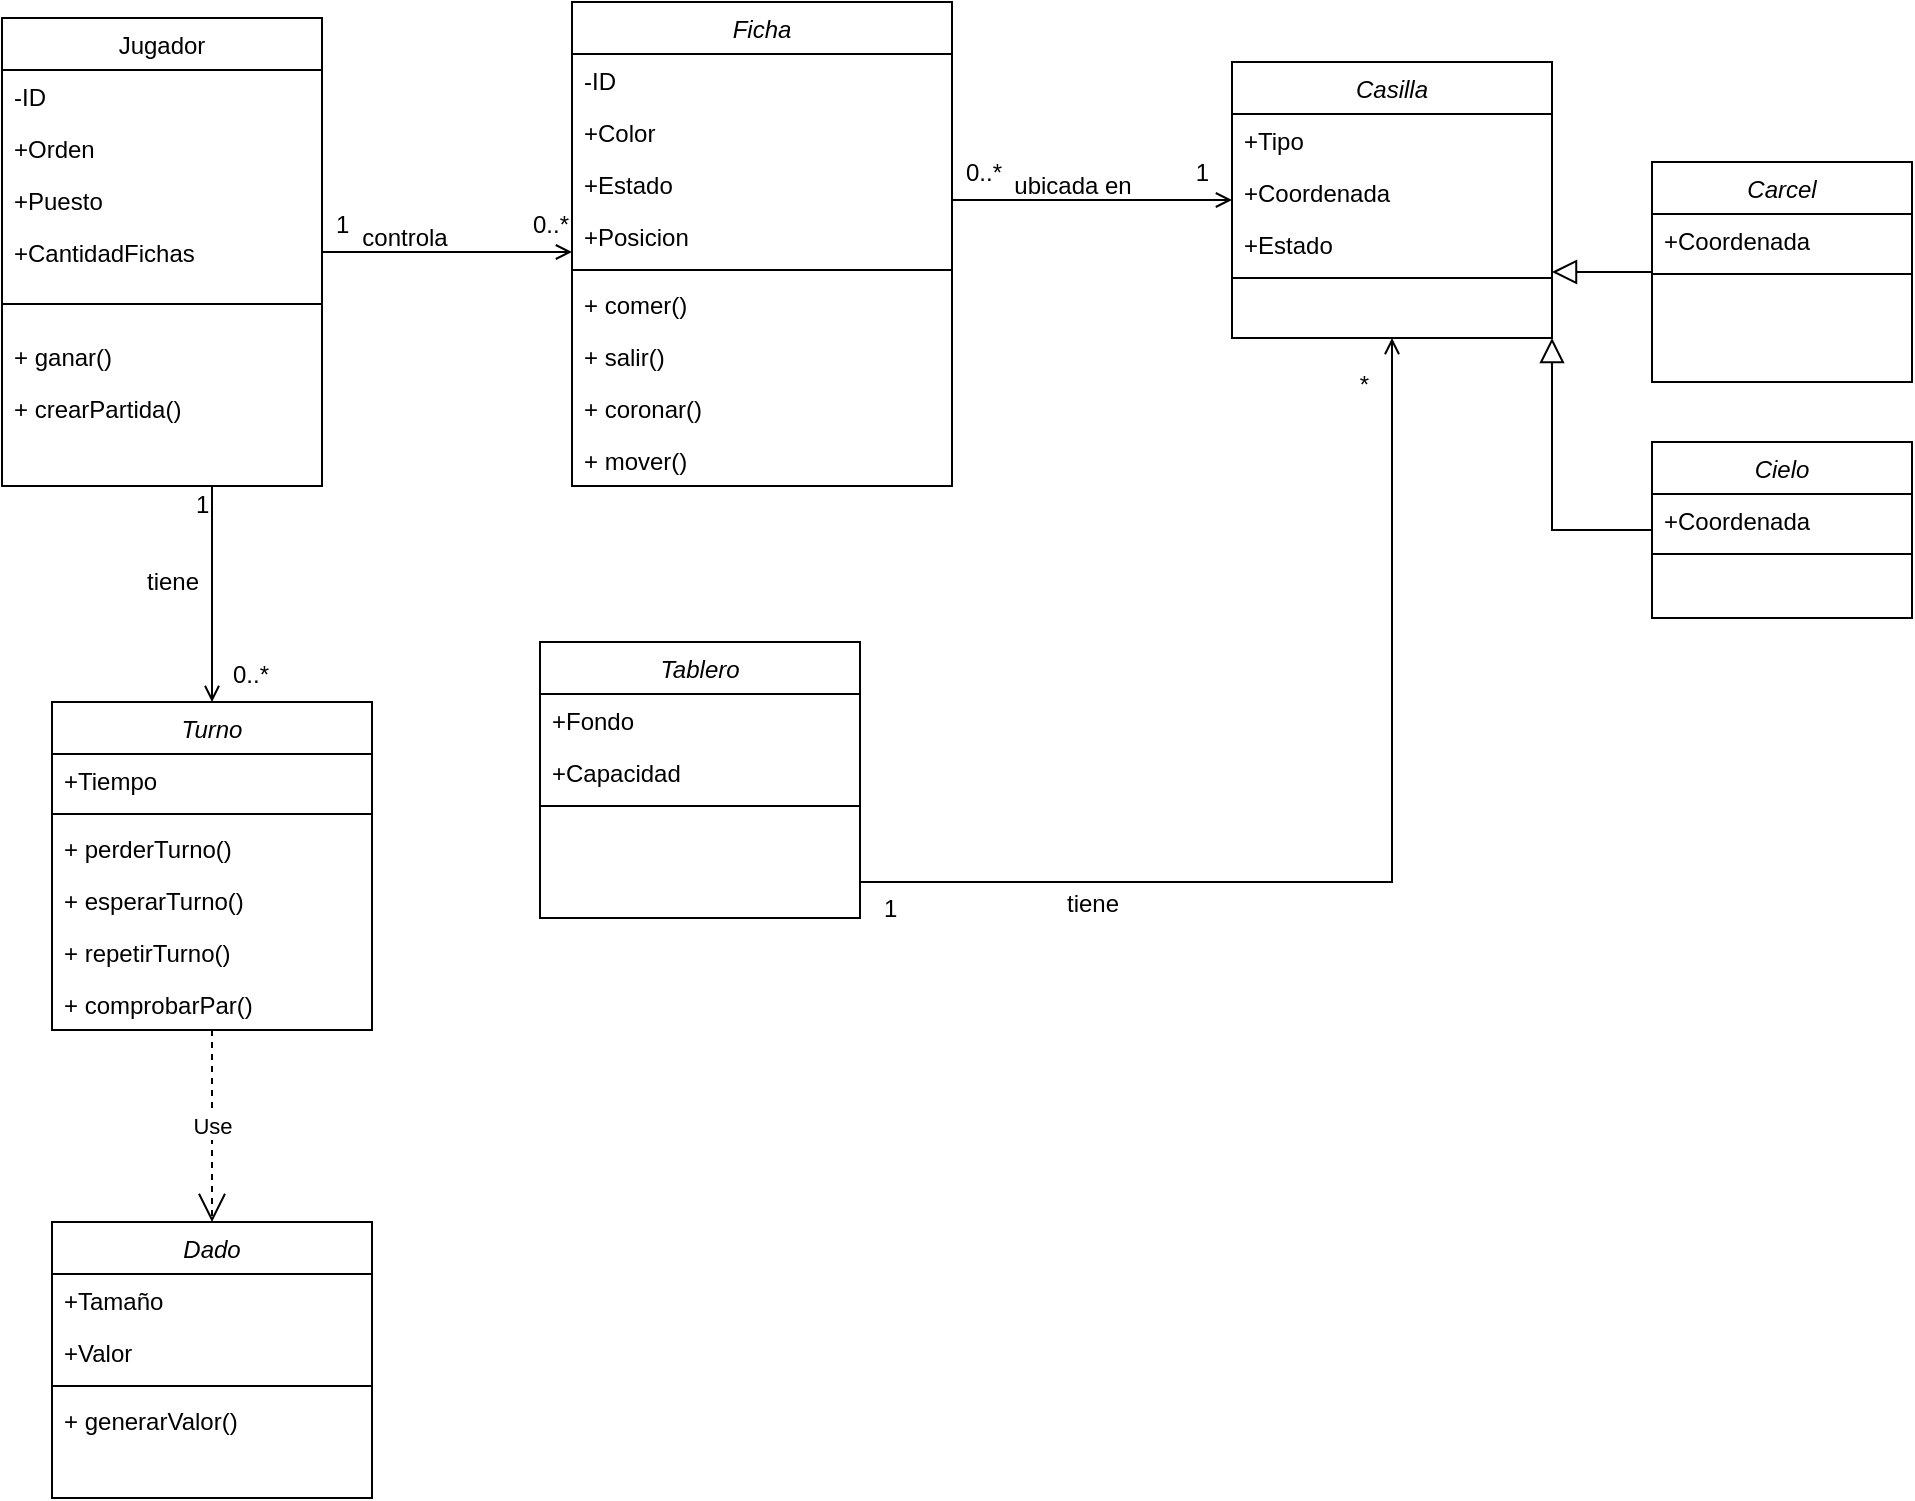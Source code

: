 <mxfile version="21.3.8" type="github">
  <diagram id="C5RBs43oDa-KdzZeNtuy" name="Page-1">
    <mxGraphModel dx="980" dy="566" grid="1" gridSize="10" guides="1" tooltips="1" connect="1" arrows="1" fold="1" page="1" pageScale="1" pageWidth="827" pageHeight="1169" math="0" shadow="0">
      <root>
        <mxCell id="WIyWlLk6GJQsqaUBKTNV-0" />
        <mxCell id="WIyWlLk6GJQsqaUBKTNV-1" parent="WIyWlLk6GJQsqaUBKTNV-0" />
        <mxCell id="zkfFHV4jXpPFQw0GAbJ--0" value="Ficha&#xa;" style="swimlane;fontStyle=2;align=center;verticalAlign=top;childLayout=stackLayout;horizontal=1;startSize=26;horizontalStack=0;resizeParent=1;resizeLast=0;collapsible=1;marginBottom=0;rounded=0;shadow=0;strokeWidth=1;" parent="WIyWlLk6GJQsqaUBKTNV-1" vertex="1">
          <mxGeometry x="350" y="10" width="190" height="242" as="geometry">
            <mxRectangle x="230" y="140" width="160" height="26" as="alternateBounds" />
          </mxGeometry>
        </mxCell>
        <mxCell id="zkfFHV4jXpPFQw0GAbJ--1" value="-ID" style="text;align=left;verticalAlign=top;spacingLeft=4;spacingRight=4;overflow=hidden;rotatable=0;points=[[0,0.5],[1,0.5]];portConstraint=eastwest;" parent="zkfFHV4jXpPFQw0GAbJ--0" vertex="1">
          <mxGeometry y="26" width="190" height="26" as="geometry" />
        </mxCell>
        <mxCell id="zkfFHV4jXpPFQw0GAbJ--2" value="+Color" style="text;align=left;verticalAlign=top;spacingLeft=4;spacingRight=4;overflow=hidden;rotatable=0;points=[[0,0.5],[1,0.5]];portConstraint=eastwest;rounded=0;shadow=0;html=0;" parent="zkfFHV4jXpPFQw0GAbJ--0" vertex="1">
          <mxGeometry y="52" width="190" height="26" as="geometry" />
        </mxCell>
        <mxCell id="zkfFHV4jXpPFQw0GAbJ--3" value="+Estado&#xa;" style="text;align=left;verticalAlign=top;spacingLeft=4;spacingRight=4;overflow=hidden;rotatable=0;points=[[0,0.5],[1,0.5]];portConstraint=eastwest;rounded=0;shadow=0;html=0;" parent="zkfFHV4jXpPFQw0GAbJ--0" vertex="1">
          <mxGeometry y="78" width="190" height="26" as="geometry" />
        </mxCell>
        <mxCell id="HHYLtAwQZGjJ2kFpvZbQ-45" value="+Posicion" style="text;strokeColor=none;fillColor=none;align=left;verticalAlign=top;spacingLeft=4;spacingRight=4;overflow=hidden;rotatable=0;points=[[0,0.5],[1,0.5]];portConstraint=eastwest;whiteSpace=wrap;html=1;" parent="zkfFHV4jXpPFQw0GAbJ--0" vertex="1">
          <mxGeometry y="104" width="190" height="26" as="geometry" />
        </mxCell>
        <mxCell id="zkfFHV4jXpPFQw0GAbJ--4" value="" style="line;html=1;strokeWidth=1;align=left;verticalAlign=middle;spacingTop=-1;spacingLeft=3;spacingRight=3;rotatable=0;labelPosition=right;points=[];portConstraint=eastwest;" parent="zkfFHV4jXpPFQw0GAbJ--0" vertex="1">
          <mxGeometry y="130" width="190" height="8" as="geometry" />
        </mxCell>
        <mxCell id="HHYLtAwQZGjJ2kFpvZbQ-46" value="+ comer()&lt;br&gt;" style="text;strokeColor=none;fillColor=none;align=left;verticalAlign=top;spacingLeft=4;spacingRight=4;overflow=hidden;rotatable=0;points=[[0,0.5],[1,0.5]];portConstraint=eastwest;whiteSpace=wrap;html=1;" parent="zkfFHV4jXpPFQw0GAbJ--0" vertex="1">
          <mxGeometry y="138" width="190" height="26" as="geometry" />
        </mxCell>
        <mxCell id="HHYLtAwQZGjJ2kFpvZbQ-47" value="+ salir()" style="text;strokeColor=none;fillColor=none;align=left;verticalAlign=top;spacingLeft=4;spacingRight=4;overflow=hidden;rotatable=0;points=[[0,0.5],[1,0.5]];portConstraint=eastwest;whiteSpace=wrap;html=1;" parent="zkfFHV4jXpPFQw0GAbJ--0" vertex="1">
          <mxGeometry y="164" width="190" height="26" as="geometry" />
        </mxCell>
        <mxCell id="HHYLtAwQZGjJ2kFpvZbQ-59" value="+ coronar()" style="text;strokeColor=none;fillColor=none;align=left;verticalAlign=top;spacingLeft=4;spacingRight=4;overflow=hidden;rotatable=0;points=[[0,0.5],[1,0.5]];portConstraint=eastwest;whiteSpace=wrap;html=1;" parent="zkfFHV4jXpPFQw0GAbJ--0" vertex="1">
          <mxGeometry y="190" width="190" height="26" as="geometry" />
        </mxCell>
        <mxCell id="HHYLtAwQZGjJ2kFpvZbQ-60" value="+ mover()" style="text;strokeColor=none;fillColor=none;align=left;verticalAlign=top;spacingLeft=4;spacingRight=4;overflow=hidden;rotatable=0;points=[[0,0.5],[1,0.5]];portConstraint=eastwest;whiteSpace=wrap;html=1;" parent="zkfFHV4jXpPFQw0GAbJ--0" vertex="1">
          <mxGeometry y="216" width="190" height="26" as="geometry" />
        </mxCell>
        <mxCell id="zkfFHV4jXpPFQw0GAbJ--16" value="" style="endArrow=block;endSize=10;endFill=0;shadow=0;strokeWidth=1;rounded=0;edgeStyle=elbowEdgeStyle;elbow=vertical;" parent="WIyWlLk6GJQsqaUBKTNV-1" source="HHYLtAwQZGjJ2kFpvZbQ-19" target="HHYLtAwQZGjJ2kFpvZbQ-1" edge="1">
          <mxGeometry width="160" relative="1" as="geometry">
            <mxPoint x="600" y="430" as="sourcePoint" />
            <mxPoint x="919.5" y="340" as="targetPoint" />
            <Array as="points">
              <mxPoint x="840" y="170" />
              <mxPoint x="660" y="560" />
              <mxPoint x="630" y="570" />
              <mxPoint x="600" y="500" />
              <mxPoint x="860" y="220" />
            </Array>
          </mxGeometry>
        </mxCell>
        <mxCell id="zkfFHV4jXpPFQw0GAbJ--17" value="Jugador" style="swimlane;fontStyle=0;align=center;verticalAlign=top;childLayout=stackLayout;horizontal=1;startSize=26;horizontalStack=0;resizeParent=1;resizeLast=0;collapsible=1;marginBottom=0;rounded=0;shadow=0;strokeWidth=1;" parent="WIyWlLk6GJQsqaUBKTNV-1" vertex="1">
          <mxGeometry x="65" y="18" width="160" height="234" as="geometry">
            <mxRectangle x="550" y="140" width="160" height="26" as="alternateBounds" />
          </mxGeometry>
        </mxCell>
        <mxCell id="zkfFHV4jXpPFQw0GAbJ--18" value="-ID    &#xa;" style="text;align=left;verticalAlign=top;spacingLeft=4;spacingRight=4;overflow=hidden;rotatable=0;points=[[0,0.5],[1,0.5]];portConstraint=eastwest;" parent="zkfFHV4jXpPFQw0GAbJ--17" vertex="1">
          <mxGeometry y="26" width="160" height="26" as="geometry" />
        </mxCell>
        <mxCell id="zkfFHV4jXpPFQw0GAbJ--19" value="+Orden    " style="text;align=left;verticalAlign=top;spacingLeft=4;spacingRight=4;overflow=hidden;rotatable=0;points=[[0,0.5],[1,0.5]];portConstraint=eastwest;rounded=0;shadow=0;html=0;" parent="zkfFHV4jXpPFQw0GAbJ--17" vertex="1">
          <mxGeometry y="52" width="160" height="26" as="geometry" />
        </mxCell>
        <mxCell id="zkfFHV4jXpPFQw0GAbJ--20" value="+Puesto" style="text;align=left;verticalAlign=top;spacingLeft=4;spacingRight=4;overflow=hidden;rotatable=0;points=[[0,0.5],[1,0.5]];portConstraint=eastwest;rounded=0;shadow=0;html=0;" parent="zkfFHV4jXpPFQw0GAbJ--17" vertex="1">
          <mxGeometry y="78" width="160" height="26" as="geometry" />
        </mxCell>
        <mxCell id="HHYLtAwQZGjJ2kFpvZbQ-41" value="+CantidadFichas" style="text;strokeColor=none;fillColor=none;align=left;verticalAlign=top;spacingLeft=4;spacingRight=4;overflow=hidden;rotatable=0;points=[[0,0.5],[1,0.5]];portConstraint=eastwest;whiteSpace=wrap;html=1;" parent="zkfFHV4jXpPFQw0GAbJ--17" vertex="1">
          <mxGeometry y="104" width="160" height="26" as="geometry" />
        </mxCell>
        <mxCell id="zkfFHV4jXpPFQw0GAbJ--23" value="" style="line;html=1;strokeWidth=1;align=left;verticalAlign=middle;spacingTop=-1;spacingLeft=3;spacingRight=3;rotatable=0;labelPosition=right;points=[];portConstraint=eastwest;" parent="zkfFHV4jXpPFQw0GAbJ--17" vertex="1">
          <mxGeometry y="130" width="160" height="26" as="geometry" />
        </mxCell>
        <mxCell id="HHYLtAwQZGjJ2kFpvZbQ-49" value="+ ganar()" style="text;strokeColor=none;fillColor=none;align=left;verticalAlign=top;spacingLeft=4;spacingRight=4;overflow=hidden;rotatable=0;points=[[0,0.5],[1,0.5]];portConstraint=eastwest;whiteSpace=wrap;html=1;" parent="zkfFHV4jXpPFQw0GAbJ--17" vertex="1">
          <mxGeometry y="156" width="160" height="26" as="geometry" />
        </mxCell>
        <mxCell id="HHYLtAwQZGjJ2kFpvZbQ-50" value="+ crearPartida()" style="text;strokeColor=none;fillColor=none;align=left;verticalAlign=top;spacingLeft=4;spacingRight=4;overflow=hidden;rotatable=0;points=[[0,0.5],[1,0.5]];portConstraint=eastwest;whiteSpace=wrap;html=1;" parent="zkfFHV4jXpPFQw0GAbJ--17" vertex="1">
          <mxGeometry y="182" width="160" height="26" as="geometry" />
        </mxCell>
        <mxCell id="zkfFHV4jXpPFQw0GAbJ--26" value="" style="endArrow=open;shadow=0;strokeWidth=1;rounded=0;endFill=1;edgeStyle=elbowEdgeStyle;elbow=vertical;" parent="WIyWlLk6GJQsqaUBKTNV-1" source="zkfFHV4jXpPFQw0GAbJ--17" target="zkfFHV4jXpPFQw0GAbJ--0" edge="1">
          <mxGeometry x="0.5" y="41" relative="1" as="geometry">
            <mxPoint x="340" y="240" as="sourcePoint" />
            <mxPoint x="330" y="330" as="targetPoint" />
            <mxPoint x="-40" y="32" as="offset" />
          </mxGeometry>
        </mxCell>
        <mxCell id="zkfFHV4jXpPFQw0GAbJ--27" value="1" style="resizable=0;align=left;verticalAlign=bottom;labelBackgroundColor=none;fontSize=12;" parent="zkfFHV4jXpPFQw0GAbJ--26" connectable="0" vertex="1">
          <mxGeometry x="-1" relative="1" as="geometry">
            <mxPoint x="5" y="-5" as="offset" />
          </mxGeometry>
        </mxCell>
        <mxCell id="zkfFHV4jXpPFQw0GAbJ--28" value="0..*" style="resizable=0;align=right;verticalAlign=bottom;labelBackgroundColor=none;fontSize=12;" parent="zkfFHV4jXpPFQw0GAbJ--26" connectable="0" vertex="1">
          <mxGeometry x="1" relative="1" as="geometry">
            <mxPoint y="-5" as="offset" />
          </mxGeometry>
        </mxCell>
        <mxCell id="zkfFHV4jXpPFQw0GAbJ--29" value="controla" style="text;html=1;resizable=0;points=[];;align=center;verticalAlign=middle;labelBackgroundColor=none;rounded=0;shadow=0;strokeWidth=1;fontSize=12;" parent="zkfFHV4jXpPFQw0GAbJ--26" vertex="1" connectable="0">
          <mxGeometry x="0.5" y="49" relative="1" as="geometry">
            <mxPoint x="-53" y="42" as="offset" />
          </mxGeometry>
        </mxCell>
        <mxCell id="HHYLtAwQZGjJ2kFpvZbQ-1" value="Casilla&#xa;" style="swimlane;fontStyle=2;align=center;verticalAlign=top;childLayout=stackLayout;horizontal=1;startSize=26;horizontalStack=0;resizeParent=1;resizeLast=0;collapsible=1;marginBottom=0;rounded=0;shadow=0;strokeWidth=1;" parent="WIyWlLk6GJQsqaUBKTNV-1" vertex="1">
          <mxGeometry x="680" y="40" width="160" height="138" as="geometry">
            <mxRectangle x="230" y="140" width="160" height="26" as="alternateBounds" />
          </mxGeometry>
        </mxCell>
        <mxCell id="HHYLtAwQZGjJ2kFpvZbQ-75" value="+Tipo&#xa;" style="text;align=left;verticalAlign=top;spacingLeft=4;spacingRight=4;overflow=hidden;rotatable=0;points=[[0,0.5],[1,0.5]];portConstraint=eastwest;rounded=0;shadow=0;html=0;" parent="HHYLtAwQZGjJ2kFpvZbQ-1" vertex="1">
          <mxGeometry y="26" width="160" height="26" as="geometry" />
        </mxCell>
        <mxCell id="HHYLtAwQZGjJ2kFpvZbQ-77" value="+Coordenada" style="text;align=left;verticalAlign=top;spacingLeft=4;spacingRight=4;overflow=hidden;rotatable=0;points=[[0,0.5],[1,0.5]];portConstraint=eastwest;rounded=0;shadow=0;html=0;" parent="HHYLtAwQZGjJ2kFpvZbQ-1" vertex="1">
          <mxGeometry y="52" width="160" height="26" as="geometry" />
        </mxCell>
        <mxCell id="HHYLtAwQZGjJ2kFpvZbQ-76" value="+Estado" style="text;align=left;verticalAlign=top;spacingLeft=4;spacingRight=4;overflow=hidden;rotatable=0;points=[[0,0.5],[1,0.5]];portConstraint=eastwest;rounded=0;shadow=0;html=0;" parent="HHYLtAwQZGjJ2kFpvZbQ-1" vertex="1">
          <mxGeometry y="78" width="160" height="26" as="geometry" />
        </mxCell>
        <mxCell id="HHYLtAwQZGjJ2kFpvZbQ-5" value="" style="line;html=1;strokeWidth=1;align=left;verticalAlign=middle;spacingTop=-1;spacingLeft=3;spacingRight=3;rotatable=0;labelPosition=right;points=[];portConstraint=eastwest;" parent="HHYLtAwQZGjJ2kFpvZbQ-1" vertex="1">
          <mxGeometry y="104" width="160" height="8" as="geometry" />
        </mxCell>
        <mxCell id="HHYLtAwQZGjJ2kFpvZbQ-7" value="Dado&#xa;" style="swimlane;fontStyle=2;align=center;verticalAlign=top;childLayout=stackLayout;horizontal=1;startSize=26;horizontalStack=0;resizeParent=1;resizeLast=0;collapsible=1;marginBottom=0;rounded=0;shadow=0;strokeWidth=1;" parent="WIyWlLk6GJQsqaUBKTNV-1" vertex="1">
          <mxGeometry x="90" y="620" width="160" height="138" as="geometry">
            <mxRectangle x="230" y="140" width="160" height="26" as="alternateBounds" />
          </mxGeometry>
        </mxCell>
        <mxCell id="HHYLtAwQZGjJ2kFpvZbQ-52" value="+Tamaño" style="text;strokeColor=none;fillColor=none;align=left;verticalAlign=top;spacingLeft=4;spacingRight=4;overflow=hidden;rotatable=0;points=[[0,0.5],[1,0.5]];portConstraint=eastwest;whiteSpace=wrap;html=1;" parent="HHYLtAwQZGjJ2kFpvZbQ-7" vertex="1">
          <mxGeometry y="26" width="160" height="26" as="geometry" />
        </mxCell>
        <mxCell id="HHYLtAwQZGjJ2kFpvZbQ-53" value="+Valor" style="text;strokeColor=none;fillColor=none;align=left;verticalAlign=top;spacingLeft=4;spacingRight=4;overflow=hidden;rotatable=0;points=[[0,0.5],[1,0.5]];portConstraint=eastwest;whiteSpace=wrap;html=1;" parent="HHYLtAwQZGjJ2kFpvZbQ-7" vertex="1">
          <mxGeometry y="52" width="160" height="26" as="geometry" />
        </mxCell>
        <mxCell id="HHYLtAwQZGjJ2kFpvZbQ-11" value="" style="line;html=1;strokeWidth=1;align=left;verticalAlign=middle;spacingTop=-1;spacingLeft=3;spacingRight=3;rotatable=0;labelPosition=right;points=[];portConstraint=eastwest;" parent="HHYLtAwQZGjJ2kFpvZbQ-7" vertex="1">
          <mxGeometry y="78" width="160" height="8" as="geometry" />
        </mxCell>
        <mxCell id="HHYLtAwQZGjJ2kFpvZbQ-54" value="+ generarValor()" style="text;strokeColor=none;fillColor=none;align=left;verticalAlign=top;spacingLeft=4;spacingRight=4;overflow=hidden;rotatable=0;points=[[0,0.5],[1,0.5]];portConstraint=eastwest;whiteSpace=wrap;html=1;" parent="HHYLtAwQZGjJ2kFpvZbQ-7" vertex="1">
          <mxGeometry y="86" width="160" height="26" as="geometry" />
        </mxCell>
        <mxCell id="HHYLtAwQZGjJ2kFpvZbQ-13" value="Turno&#xa;" style="swimlane;fontStyle=2;align=center;verticalAlign=top;childLayout=stackLayout;horizontal=1;startSize=26;horizontalStack=0;resizeParent=1;resizeLast=0;collapsible=1;marginBottom=0;rounded=0;shadow=0;strokeWidth=1;" parent="WIyWlLk6GJQsqaUBKTNV-1" vertex="1">
          <mxGeometry x="90" y="360" width="160" height="164" as="geometry">
            <mxRectangle x="230" y="140" width="160" height="26" as="alternateBounds" />
          </mxGeometry>
        </mxCell>
        <mxCell id="HHYLtAwQZGjJ2kFpvZbQ-55" value="+Tiempo" style="text;strokeColor=none;fillColor=none;align=left;verticalAlign=top;spacingLeft=4;spacingRight=4;overflow=hidden;rotatable=0;points=[[0,0.5],[1,0.5]];portConstraint=eastwest;whiteSpace=wrap;html=1;" parent="HHYLtAwQZGjJ2kFpvZbQ-13" vertex="1">
          <mxGeometry y="26" width="160" height="26" as="geometry" />
        </mxCell>
        <mxCell id="HHYLtAwQZGjJ2kFpvZbQ-17" value="" style="line;html=1;strokeWidth=1;align=left;verticalAlign=middle;spacingTop=-1;spacingLeft=3;spacingRight=3;rotatable=0;labelPosition=right;points=[];portConstraint=eastwest;" parent="HHYLtAwQZGjJ2kFpvZbQ-13" vertex="1">
          <mxGeometry y="52" width="160" height="8" as="geometry" />
        </mxCell>
        <mxCell id="HHYLtAwQZGjJ2kFpvZbQ-48" value="+ perderTurno()" style="text;strokeColor=none;fillColor=none;align=left;verticalAlign=top;spacingLeft=4;spacingRight=4;overflow=hidden;rotatable=0;points=[[0,0.5],[1,0.5]];portConstraint=eastwest;whiteSpace=wrap;html=1;" parent="HHYLtAwQZGjJ2kFpvZbQ-13" vertex="1">
          <mxGeometry y="60" width="160" height="26" as="geometry" />
        </mxCell>
        <mxCell id="HHYLtAwQZGjJ2kFpvZbQ-57" value="+ esperarTurno()" style="text;strokeColor=none;fillColor=none;align=left;verticalAlign=top;spacingLeft=4;spacingRight=4;overflow=hidden;rotatable=0;points=[[0,0.5],[1,0.5]];portConstraint=eastwest;whiteSpace=wrap;html=1;" parent="HHYLtAwQZGjJ2kFpvZbQ-13" vertex="1">
          <mxGeometry y="86" width="160" height="26" as="geometry" />
        </mxCell>
        <mxCell id="HHYLtAwQZGjJ2kFpvZbQ-58" value="+ repetirTurno()" style="text;strokeColor=none;fillColor=none;align=left;verticalAlign=top;spacingLeft=4;spacingRight=4;overflow=hidden;rotatable=0;points=[[0,0.5],[1,0.5]];portConstraint=eastwest;whiteSpace=wrap;html=1;" parent="HHYLtAwQZGjJ2kFpvZbQ-13" vertex="1">
          <mxGeometry y="112" width="160" height="26" as="geometry" />
        </mxCell>
        <mxCell id="HHYLtAwQZGjJ2kFpvZbQ-56" value="+ comprobarPar()" style="text;strokeColor=none;fillColor=none;align=left;verticalAlign=top;spacingLeft=4;spacingRight=4;overflow=hidden;rotatable=0;points=[[0,0.5],[1,0.5]];portConstraint=eastwest;whiteSpace=wrap;html=1;" parent="HHYLtAwQZGjJ2kFpvZbQ-13" vertex="1">
          <mxGeometry y="138" width="160" height="26" as="geometry" />
        </mxCell>
        <mxCell id="HHYLtAwQZGjJ2kFpvZbQ-19" value="Carcel&#xa;" style="swimlane;fontStyle=2;align=center;verticalAlign=top;childLayout=stackLayout;horizontal=1;startSize=26;horizontalStack=0;resizeParent=1;resizeLast=0;collapsible=1;marginBottom=0;rounded=0;shadow=0;strokeWidth=1;" parent="WIyWlLk6GJQsqaUBKTNV-1" vertex="1">
          <mxGeometry x="890" y="90" width="130" height="110" as="geometry">
            <mxRectangle x="230" y="140" width="160" height="26" as="alternateBounds" />
          </mxGeometry>
        </mxCell>
        <mxCell id="HHYLtAwQZGjJ2kFpvZbQ-78" value="+Coordenada" style="text;align=left;verticalAlign=top;spacingLeft=4;spacingRight=4;overflow=hidden;rotatable=0;points=[[0,0.5],[1,0.5]];portConstraint=eastwest;rounded=0;shadow=0;html=0;" parent="HHYLtAwQZGjJ2kFpvZbQ-19" vertex="1">
          <mxGeometry y="26" width="130" height="26" as="geometry" />
        </mxCell>
        <mxCell id="HHYLtAwQZGjJ2kFpvZbQ-23" value="" style="line;html=1;strokeWidth=1;align=left;verticalAlign=middle;spacingTop=-1;spacingLeft=3;spacingRight=3;rotatable=0;labelPosition=right;points=[];portConstraint=eastwest;" parent="HHYLtAwQZGjJ2kFpvZbQ-19" vertex="1">
          <mxGeometry y="52" width="130" height="8" as="geometry" />
        </mxCell>
        <mxCell id="HHYLtAwQZGjJ2kFpvZbQ-25" value="Cielo&#xa;&#xa;" style="swimlane;fontStyle=2;align=center;verticalAlign=top;childLayout=stackLayout;horizontal=1;startSize=26;horizontalStack=0;resizeParent=1;resizeLast=0;collapsible=1;marginBottom=0;rounded=0;shadow=0;strokeWidth=1;" parent="WIyWlLk6GJQsqaUBKTNV-1" vertex="1">
          <mxGeometry x="890" y="230" width="130" height="88" as="geometry">
            <mxRectangle x="230" y="140" width="160" height="26" as="alternateBounds" />
          </mxGeometry>
        </mxCell>
        <mxCell id="HHYLtAwQZGjJ2kFpvZbQ-79" value="+Coordenada" style="text;align=left;verticalAlign=top;spacingLeft=4;spacingRight=4;overflow=hidden;rotatable=0;points=[[0,0.5],[1,0.5]];portConstraint=eastwest;rounded=0;shadow=0;html=0;" parent="HHYLtAwQZGjJ2kFpvZbQ-25" vertex="1">
          <mxGeometry y="26" width="130" height="26" as="geometry" />
        </mxCell>
        <mxCell id="HHYLtAwQZGjJ2kFpvZbQ-29" value="" style="line;html=1;strokeWidth=1;align=left;verticalAlign=middle;spacingTop=-1;spacingLeft=3;spacingRight=3;rotatable=0;labelPosition=right;points=[];portConstraint=eastwest;" parent="HHYLtAwQZGjJ2kFpvZbQ-25" vertex="1">
          <mxGeometry y="52" width="130" height="8" as="geometry" />
        </mxCell>
        <mxCell id="HHYLtAwQZGjJ2kFpvZbQ-31" value="Tablero&#xa;" style="swimlane;fontStyle=2;align=center;verticalAlign=top;childLayout=stackLayout;horizontal=1;startSize=26;horizontalStack=0;resizeParent=1;resizeLast=0;collapsible=1;marginBottom=0;rounded=0;shadow=0;strokeWidth=1;" parent="WIyWlLk6GJQsqaUBKTNV-1" vertex="1">
          <mxGeometry x="334" y="330" width="160" height="138" as="geometry">
            <mxRectangle x="230" y="140" width="160" height="26" as="alternateBounds" />
          </mxGeometry>
        </mxCell>
        <mxCell id="HHYLtAwQZGjJ2kFpvZbQ-61" value="+Fondo" style="text;align=left;verticalAlign=top;spacingLeft=4;spacingRight=4;overflow=hidden;rotatable=0;points=[[0,0.5],[1,0.5]];portConstraint=eastwest;rounded=0;shadow=0;html=0;" parent="HHYLtAwQZGjJ2kFpvZbQ-31" vertex="1">
          <mxGeometry y="26" width="160" height="26" as="geometry" />
        </mxCell>
        <mxCell id="HHYLtAwQZGjJ2kFpvZbQ-62" value="+Capacidad" style="text;align=left;verticalAlign=top;spacingLeft=4;spacingRight=4;overflow=hidden;rotatable=0;points=[[0,0.5],[1,0.5]];portConstraint=eastwest;rounded=0;shadow=0;html=0;" parent="HHYLtAwQZGjJ2kFpvZbQ-31" vertex="1">
          <mxGeometry y="52" width="160" height="26" as="geometry" />
        </mxCell>
        <mxCell id="HHYLtAwQZGjJ2kFpvZbQ-35" value="" style="line;html=1;strokeWidth=1;align=left;verticalAlign=middle;spacingTop=-1;spacingLeft=3;spacingRight=3;rotatable=0;labelPosition=right;points=[];portConstraint=eastwest;" parent="HHYLtAwQZGjJ2kFpvZbQ-31" vertex="1">
          <mxGeometry y="78" width="160" height="8" as="geometry" />
        </mxCell>
        <mxCell id="HHYLtAwQZGjJ2kFpvZbQ-63" value="" style="endArrow=open;shadow=0;strokeWidth=1;rounded=0;endFill=1;edgeStyle=elbowEdgeStyle;elbow=vertical;" parent="WIyWlLk6GJQsqaUBKTNV-1" source="HHYLtAwQZGjJ2kFpvZbQ-31" target="HHYLtAwQZGjJ2kFpvZbQ-1" edge="1">
          <mxGeometry x="0.5" y="41" relative="1" as="geometry">
            <mxPoint x="720" y="210" as="sourcePoint" />
            <mxPoint x="390" y="650" as="targetPoint" />
            <mxPoint x="-40" y="32" as="offset" />
            <Array as="points">
              <mxPoint x="580" y="450" />
            </Array>
          </mxGeometry>
        </mxCell>
        <mxCell id="HHYLtAwQZGjJ2kFpvZbQ-64" value="1" style="resizable=0;align=left;verticalAlign=bottom;labelBackgroundColor=none;fontSize=12;" parent="HHYLtAwQZGjJ2kFpvZbQ-63" connectable="0" vertex="1">
          <mxGeometry x="-1" relative="1" as="geometry">
            <mxPoint x="10" y="22" as="offset" />
          </mxGeometry>
        </mxCell>
        <mxCell id="HHYLtAwQZGjJ2kFpvZbQ-65" value="*" style="resizable=0;align=right;verticalAlign=bottom;labelBackgroundColor=none;fontSize=12;" parent="HHYLtAwQZGjJ2kFpvZbQ-63" connectable="0" vertex="1">
          <mxGeometry x="1" relative="1" as="geometry">
            <mxPoint x="-10" y="32" as="offset" />
          </mxGeometry>
        </mxCell>
        <mxCell id="HHYLtAwQZGjJ2kFpvZbQ-66" value="tiene" style="text;html=1;resizable=0;points=[];;align=center;verticalAlign=middle;labelBackgroundColor=none;rounded=0;shadow=0;strokeWidth=1;fontSize=12;" parent="HHYLtAwQZGjJ2kFpvZbQ-63" vertex="1" connectable="0">
          <mxGeometry x="0.5" y="49" relative="1" as="geometry">
            <mxPoint x="-101" y="148" as="offset" />
          </mxGeometry>
        </mxCell>
        <mxCell id="HHYLtAwQZGjJ2kFpvZbQ-67" value="Use" style="endArrow=open;endSize=12;dashed=1;html=1;rounded=0;" parent="WIyWlLk6GJQsqaUBKTNV-1" source="HHYLtAwQZGjJ2kFpvZbQ-13" target="HHYLtAwQZGjJ2kFpvZbQ-7" edge="1">
          <mxGeometry width="160" relative="1" as="geometry">
            <mxPoint x="140" y="490" as="sourcePoint" />
            <mxPoint x="300" y="490" as="targetPoint" />
          </mxGeometry>
        </mxCell>
        <mxCell id="HHYLtAwQZGjJ2kFpvZbQ-69" value="" style="endArrow=block;endSize=10;endFill=0;shadow=0;strokeWidth=1;rounded=0;edgeStyle=elbowEdgeStyle;elbow=vertical;" parent="WIyWlLk6GJQsqaUBKTNV-1" source="HHYLtAwQZGjJ2kFpvZbQ-25" target="HHYLtAwQZGjJ2kFpvZbQ-1" edge="1">
          <mxGeometry width="160" relative="1" as="geometry">
            <mxPoint x="630" y="300" as="sourcePoint" />
            <mxPoint x="870" y="178" as="targetPoint" />
            <Array as="points">
              <mxPoint x="840" y="274" />
            </Array>
          </mxGeometry>
        </mxCell>
        <mxCell id="HHYLtAwQZGjJ2kFpvZbQ-70" value="" style="endArrow=open;shadow=0;strokeWidth=1;rounded=0;endFill=1;edgeStyle=elbowEdgeStyle;elbow=vertical;" parent="WIyWlLk6GJQsqaUBKTNV-1" source="zkfFHV4jXpPFQw0GAbJ--17" target="HHYLtAwQZGjJ2kFpvZbQ-13" edge="1">
          <mxGeometry x="0.5" y="41" relative="1" as="geometry">
            <mxPoint x="235" y="145" as="sourcePoint" />
            <mxPoint x="360" y="145" as="targetPoint" />
            <mxPoint x="-40" y="32" as="offset" />
            <Array as="points">
              <mxPoint x="170" y="310" />
            </Array>
          </mxGeometry>
        </mxCell>
        <mxCell id="HHYLtAwQZGjJ2kFpvZbQ-71" value="1" style="resizable=0;align=left;verticalAlign=bottom;labelBackgroundColor=none;fontSize=12;" parent="HHYLtAwQZGjJ2kFpvZbQ-70" connectable="0" vertex="1">
          <mxGeometry x="-1" relative="1" as="geometry">
            <mxPoint x="-10" y="18" as="offset" />
          </mxGeometry>
        </mxCell>
        <mxCell id="HHYLtAwQZGjJ2kFpvZbQ-72" value="0..*" style="resizable=0;align=right;verticalAlign=bottom;labelBackgroundColor=none;fontSize=12;" parent="HHYLtAwQZGjJ2kFpvZbQ-70" connectable="0" vertex="1">
          <mxGeometry x="1" relative="1" as="geometry">
            <mxPoint x="30" y="-5" as="offset" />
          </mxGeometry>
        </mxCell>
        <mxCell id="HHYLtAwQZGjJ2kFpvZbQ-73" value="tiene" style="text;html=1;resizable=0;points=[];;align=center;verticalAlign=middle;labelBackgroundColor=none;rounded=0;shadow=0;strokeWidth=1;fontSize=12;" parent="HHYLtAwQZGjJ2kFpvZbQ-70" vertex="1" connectable="0">
          <mxGeometry x="0.5" y="49" relative="1" as="geometry">
            <mxPoint x="-69" y="-33" as="offset" />
          </mxGeometry>
        </mxCell>
        <mxCell id="HHYLtAwQZGjJ2kFpvZbQ-80" value="" style="endArrow=open;shadow=0;strokeWidth=1;rounded=0;endFill=1;edgeStyle=elbowEdgeStyle;elbow=vertical;" parent="WIyWlLk6GJQsqaUBKTNV-1" source="zkfFHV4jXpPFQw0GAbJ--0" target="HHYLtAwQZGjJ2kFpvZbQ-1" edge="1">
          <mxGeometry x="0.5" y="41" relative="1" as="geometry">
            <mxPoint x="540" y="134.58" as="sourcePoint" />
            <mxPoint x="665" y="134.58" as="targetPoint" />
            <mxPoint x="-40" y="32" as="offset" />
            <Array as="points" />
          </mxGeometry>
        </mxCell>
        <mxCell id="HHYLtAwQZGjJ2kFpvZbQ-81" value="0..*" style="resizable=0;align=left;verticalAlign=bottom;labelBackgroundColor=none;fontSize=12;" parent="HHYLtAwQZGjJ2kFpvZbQ-80" connectable="0" vertex="1">
          <mxGeometry x="-1" relative="1" as="geometry">
            <mxPoint x="5" y="-5" as="offset" />
          </mxGeometry>
        </mxCell>
        <mxCell id="HHYLtAwQZGjJ2kFpvZbQ-82" value="1" style="resizable=0;align=right;verticalAlign=bottom;labelBackgroundColor=none;fontSize=12;" parent="HHYLtAwQZGjJ2kFpvZbQ-80" connectable="0" vertex="1">
          <mxGeometry x="1" relative="1" as="geometry">
            <mxPoint x="-10" y="-5" as="offset" />
          </mxGeometry>
        </mxCell>
        <mxCell id="HHYLtAwQZGjJ2kFpvZbQ-83" value="ubicada en" style="text;html=1;resizable=0;points=[];;align=center;verticalAlign=middle;labelBackgroundColor=none;rounded=0;shadow=0;strokeWidth=1;fontSize=12;" parent="HHYLtAwQZGjJ2kFpvZbQ-80" vertex="1" connectable="0">
          <mxGeometry x="0.5" y="49" relative="1" as="geometry">
            <mxPoint x="-45" y="42" as="offset" />
          </mxGeometry>
        </mxCell>
      </root>
    </mxGraphModel>
  </diagram>
</mxfile>
